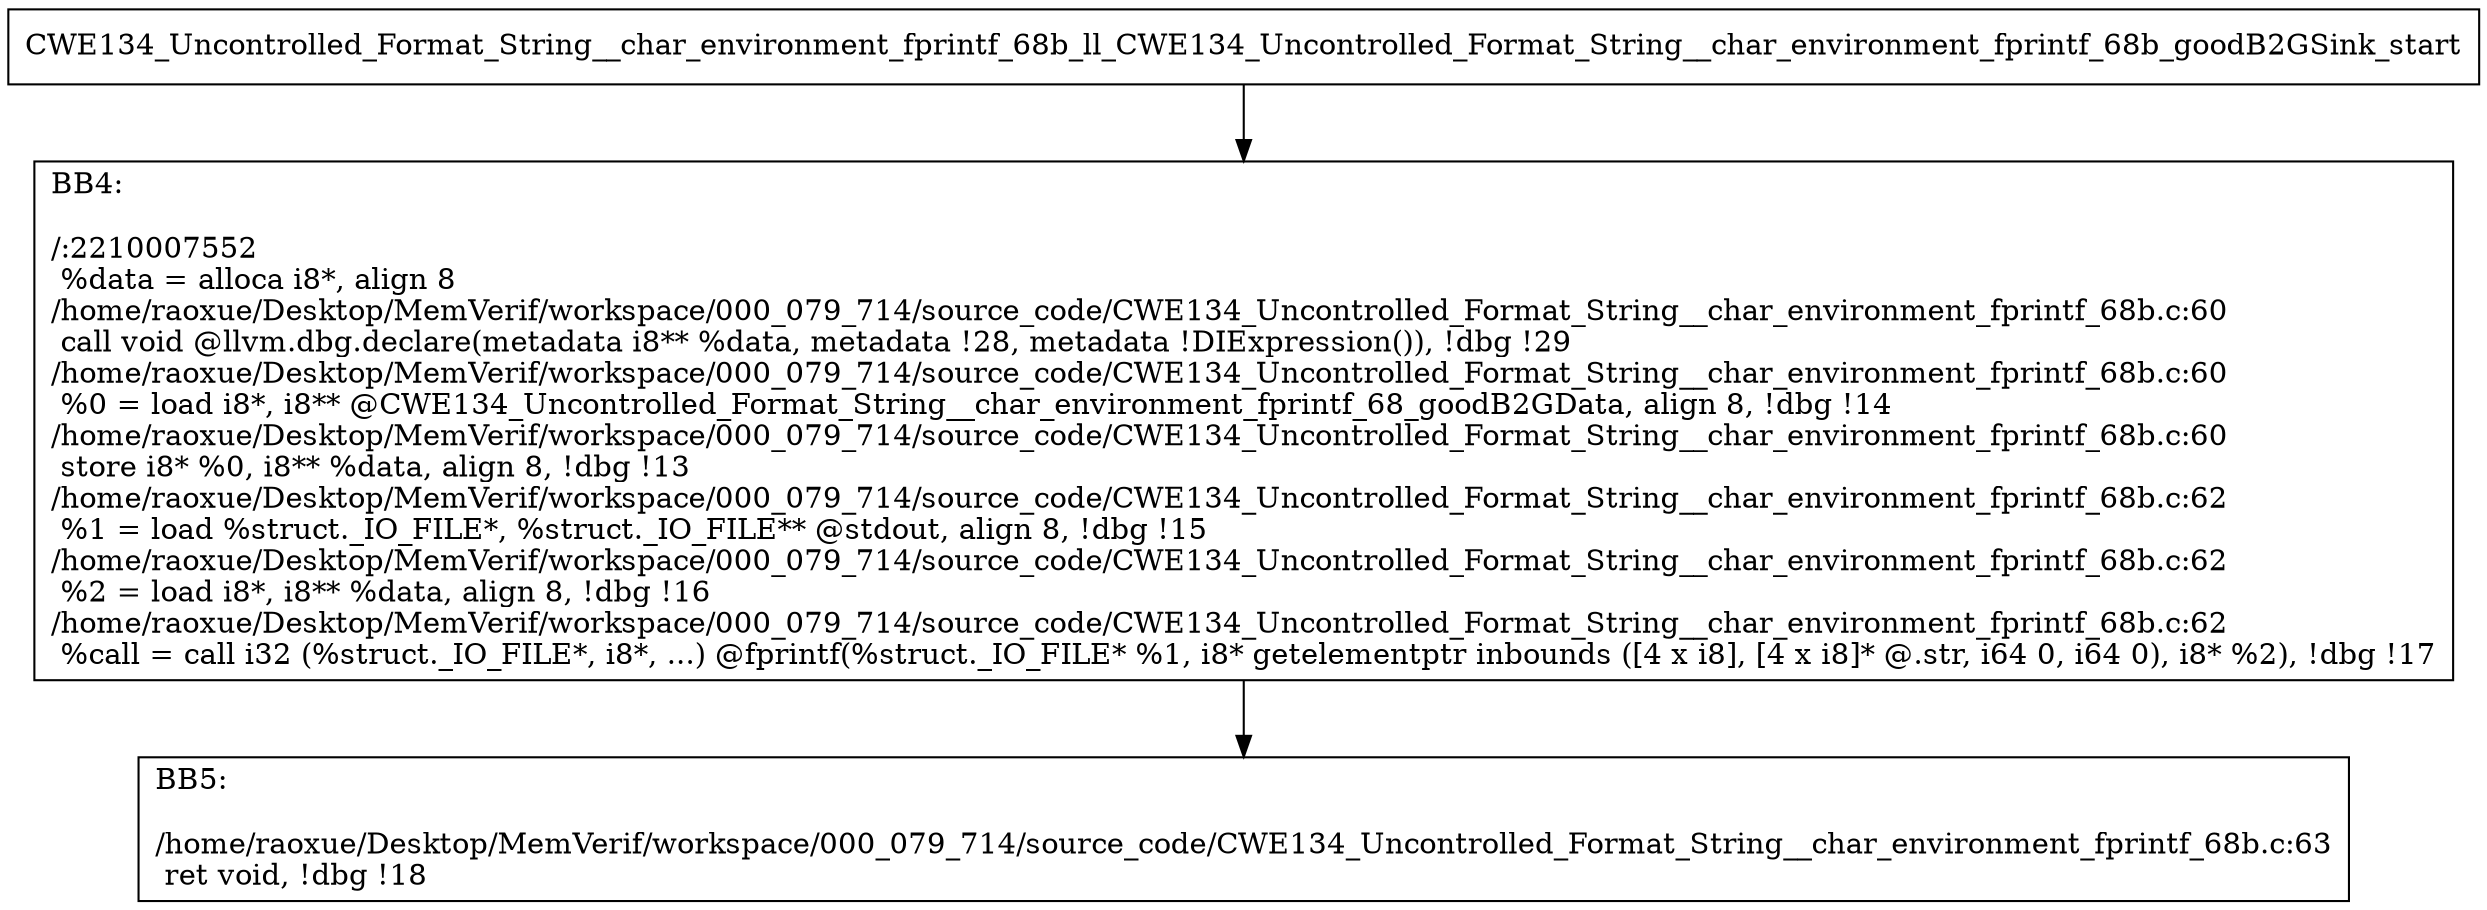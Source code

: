 digraph "CFG for'CWE134_Uncontrolled_Format_String__char_environment_fprintf_68b_ll_CWE134_Uncontrolled_Format_String__char_environment_fprintf_68b_goodB2GSink' function" {
	BBCWE134_Uncontrolled_Format_String__char_environment_fprintf_68b_ll_CWE134_Uncontrolled_Format_String__char_environment_fprintf_68b_goodB2GSink_start[shape=record,label="{CWE134_Uncontrolled_Format_String__char_environment_fprintf_68b_ll_CWE134_Uncontrolled_Format_String__char_environment_fprintf_68b_goodB2GSink_start}"];
	BBCWE134_Uncontrolled_Format_String__char_environment_fprintf_68b_ll_CWE134_Uncontrolled_Format_String__char_environment_fprintf_68b_goodB2GSink_start-> CWE134_Uncontrolled_Format_String__char_environment_fprintf_68b_ll_CWE134_Uncontrolled_Format_String__char_environment_fprintf_68b_goodB2GSinkBB4;
	CWE134_Uncontrolled_Format_String__char_environment_fprintf_68b_ll_CWE134_Uncontrolled_Format_String__char_environment_fprintf_68b_goodB2GSinkBB4 [shape=record, label="{BB4:\l\l/:2210007552\l
  %data = alloca i8*, align 8\l
/home/raoxue/Desktop/MemVerif/workspace/000_079_714/source_code/CWE134_Uncontrolled_Format_String__char_environment_fprintf_68b.c:60\l
  call void @llvm.dbg.declare(metadata i8** %data, metadata !28, metadata !DIExpression()), !dbg !29\l
/home/raoxue/Desktop/MemVerif/workspace/000_079_714/source_code/CWE134_Uncontrolled_Format_String__char_environment_fprintf_68b.c:60\l
  %0 = load i8*, i8** @CWE134_Uncontrolled_Format_String__char_environment_fprintf_68_goodB2GData, align 8, !dbg !14\l
/home/raoxue/Desktop/MemVerif/workspace/000_079_714/source_code/CWE134_Uncontrolled_Format_String__char_environment_fprintf_68b.c:60\l
  store i8* %0, i8** %data, align 8, !dbg !13\l
/home/raoxue/Desktop/MemVerif/workspace/000_079_714/source_code/CWE134_Uncontrolled_Format_String__char_environment_fprintf_68b.c:62\l
  %1 = load %struct._IO_FILE*, %struct._IO_FILE** @stdout, align 8, !dbg !15\l
/home/raoxue/Desktop/MemVerif/workspace/000_079_714/source_code/CWE134_Uncontrolled_Format_String__char_environment_fprintf_68b.c:62\l
  %2 = load i8*, i8** %data, align 8, !dbg !16\l
/home/raoxue/Desktop/MemVerif/workspace/000_079_714/source_code/CWE134_Uncontrolled_Format_String__char_environment_fprintf_68b.c:62\l
  %call = call i32 (%struct._IO_FILE*, i8*, ...) @fprintf(%struct._IO_FILE* %1, i8* getelementptr inbounds ([4 x i8], [4 x i8]* @.str, i64 0, i64 0), i8* %2), !dbg !17\l
}"];
	CWE134_Uncontrolled_Format_String__char_environment_fprintf_68b_ll_CWE134_Uncontrolled_Format_String__char_environment_fprintf_68b_goodB2GSinkBB4-> CWE134_Uncontrolled_Format_String__char_environment_fprintf_68b_ll_CWE134_Uncontrolled_Format_String__char_environment_fprintf_68b_goodB2GSinkBB5;
	CWE134_Uncontrolled_Format_String__char_environment_fprintf_68b_ll_CWE134_Uncontrolled_Format_String__char_environment_fprintf_68b_goodB2GSinkBB5 [shape=record, label="{BB5:\l\l/home/raoxue/Desktop/MemVerif/workspace/000_079_714/source_code/CWE134_Uncontrolled_Format_String__char_environment_fprintf_68b.c:63\l
  ret void, !dbg !18\l
}"];
}
